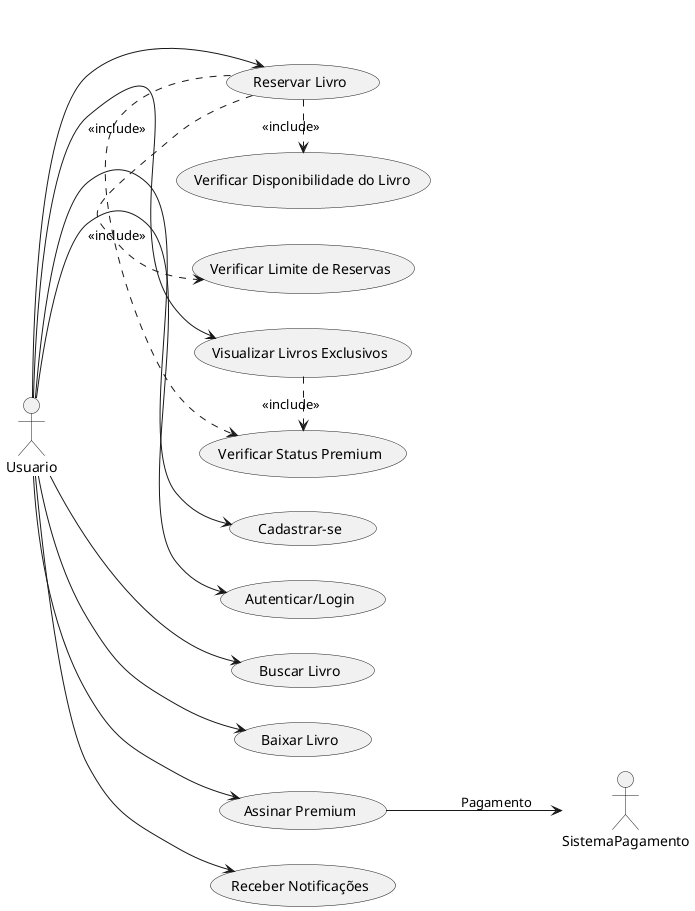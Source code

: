 @startuml teste
left to right direction

actor Usuario
actor SistemaPagamento

Usuario --> (Cadastrar-se)
Usuario --> (Autenticar/Login)
Usuario --> (Buscar Livro)
Usuario --> (Reservar Livro)
Usuario --> (Baixar Livro)
Usuario --> (Assinar Premium)
Usuario --> (Receber Notificações)

(Reservar Livro) .> (Verificar Limite de Reservas) : <<include>>
(Reservar Livro) .> (Verificar Disponibilidade do Livro) : <<include>>
(Reservar Livro) .> (Verificar Status Premium) : <<include>>
(Assinar Premium) --> SistemaPagamento : "Pagamento"

Usuario --> (Visualizar Livros Exclusivos)
(Visualizar Livros Exclusivos) .> (Verificar Status Premium) : <<include>>

@enduml
